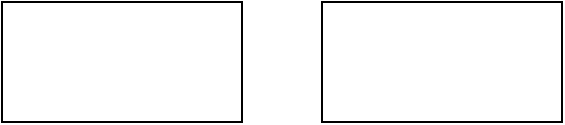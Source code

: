 <mxfile version="10.9.4" type="github"><diagram id="fiup7VPjDvEnj-EPkTFM" name="Page-1"><mxGraphModel dx="946" dy="616" grid="1" gridSize="10" guides="1" tooltips="1" connect="1" arrows="1" fold="1" page="1" pageScale="1" pageWidth="827" pageHeight="1169" math="0" shadow="0"><root><mxCell id="0"/><mxCell id="1" parent="0"/><mxCell id="-U8PwJGyTpMoHE9n57IZ-1" value="" style="rounded=0;whiteSpace=wrap;html=1;" vertex="1" parent="1"><mxGeometry x="170" y="110" width="120" height="60" as="geometry"/></mxCell><mxCell id="-U8PwJGyTpMoHE9n57IZ-2" value="" style="rounded=0;whiteSpace=wrap;html=1;" vertex="1" parent="1"><mxGeometry x="330" y="110" width="120" height="60" as="geometry"/></mxCell></root></mxGraphModel></diagram></mxfile>
